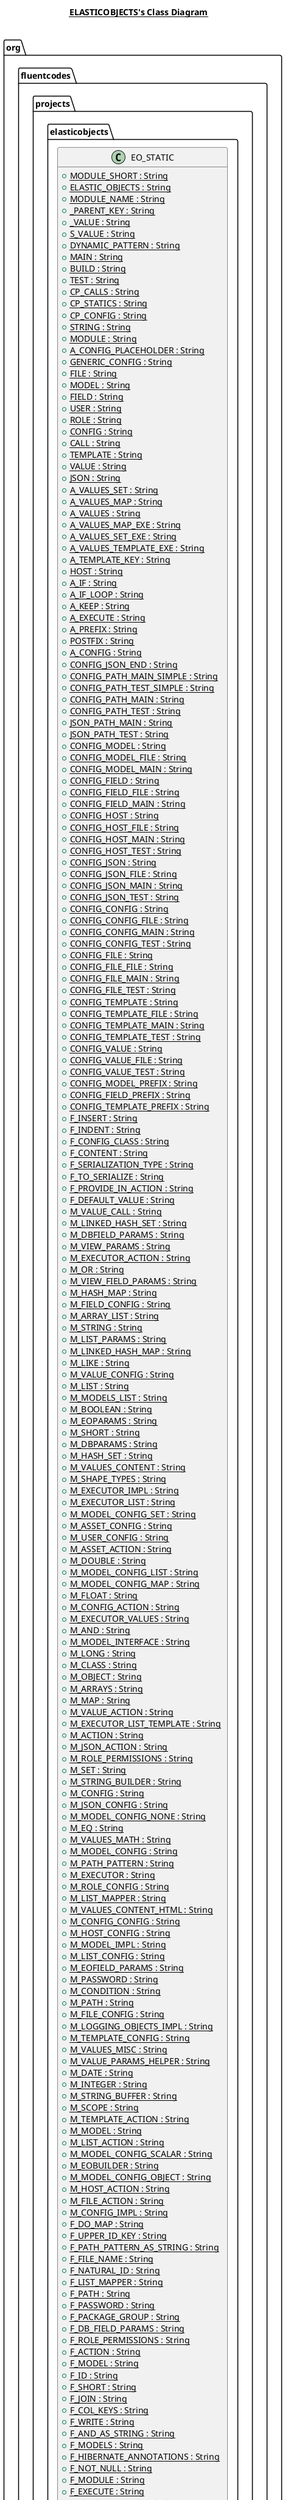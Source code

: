 @startuml

title __ELASTICOBJECTS's Class Diagram__\n

  package org.fluentcodes.projects.elasticobjects {
    class EO_STATIC {
        {static} + MODULE_SHORT : String
        {static} + ELASTIC_OBJECTS : String
        {static} + MODULE_NAME : String
        {static} + _PARENT_KEY : String
        {static} + _VALUE : String
        {static} + S_VALUE : String
        {static} + DYNAMIC_PATTERN : String
        {static} + MAIN : String
        {static} + BUILD : String
        {static} + TEST : String
        {static} + CP_CALLS : String
        {static} + CP_STATICS : String
        {static} + CP_CONFIG : String
        {static} + STRING : String
        {static} + MODULE : String
        {static} + A_CONFIG_PLACEHOLDER : String
        {static} + GENERIC_CONFIG : String
        {static} + FILE : String
        {static} + MODEL : String
        {static} + FIELD : String
        {static} + USER : String
        {static} + ROLE : String
        {static} + CONFIG : String
        {static} + CALL : String
        {static} + TEMPLATE : String
        {static} + VALUE : String
        {static} + JSON : String
        {static} + A_VALUES_SET : String
        {static} + A_VALUES_MAP : String
        {static} + A_VALUES : String
        {static} + A_VALUES_MAP_EXE : String
        {static} + A_VALUES_SET_EXE : String
        {static} + A_VALUES_TEMPLATE_EXE : String
        {static} + A_TEMPLATE_KEY : String
        {static} + HOST : String
        {static} + A_IF : String
        {static} + A_IF_LOOP : String
        {static} + A_KEEP : String
        {static} + A_EXECUTE : String
        {static} + A_PREFIX : String
        {static} + POSTFIX : String
        {static} + A_CONFIG : String
        {static} + CONFIG_JSON_END : String
        {static} + CONFIG_PATH_MAIN_SIMPLE : String
        {static} + CONFIG_PATH_TEST_SIMPLE : String
        {static} + CONFIG_PATH_MAIN : String
        {static} + CONFIG_PATH_TEST : String
        {static} + JSON_PATH_MAIN : String
        {static} + JSON_PATH_TEST : String
        {static} + CONFIG_MODEL : String
        {static} + CONFIG_MODEL_FILE : String
        {static} + CONFIG_MODEL_MAIN : String
        {static} + CONFIG_FIELD : String
        {static} + CONFIG_FIELD_FILE : String
        {static} + CONFIG_FIELD_MAIN : String
        {static} + CONFIG_HOST : String
        {static} + CONFIG_HOST_FILE : String
        {static} + CONFIG_HOST_MAIN : String
        {static} + CONFIG_HOST_TEST : String
        {static} + CONFIG_JSON : String
        {static} + CONFIG_JSON_FILE : String
        {static} + CONFIG_JSON_MAIN : String
        {static} + CONFIG_JSON_TEST : String
        {static} + CONFIG_CONFIG : String
        {static} + CONFIG_CONFIG_FILE : String
        {static} + CONFIG_CONFIG_MAIN : String
        {static} + CONFIG_CONFIG_TEST : String
        {static} + CONFIG_FILE : String
        {static} + CONFIG_FILE_FILE : String
        {static} + CONFIG_FILE_MAIN : String
        {static} + CONFIG_FILE_TEST : String
        {static} + CONFIG_TEMPLATE : String
        {static} + CONFIG_TEMPLATE_FILE : String
        {static} + CONFIG_TEMPLATE_MAIN : String
        {static} + CONFIG_TEMPLATE_TEST : String
        {static} + CONFIG_VALUE : String
        {static} + CONFIG_VALUE_FILE : String
        {static} + CONFIG_VALUE_TEST : String
        {static} + CONFIG_MODEL_PREFIX : String
        {static} + CONFIG_FIELD_PREFIX : String
        {static} + CONFIG_TEMPLATE_PREFIX : String
        {static} + F_INSERT : String
        {static} + F_INDENT : String
        {static} + F_CONFIG_CLASS : String
        {static} + F_CONTENT : String
        {static} + F_SERIALIZATION_TYPE : String
        {static} + F_TO_SERIALIZE : String
        {static} + F_PROVIDE_IN_ACTION : String
        {static} + F_DEFAULT_VALUE : String
        {static} + M_VALUE_CALL : String
        {static} + M_LINKED_HASH_SET : String
        {static} + M_DBFIELD_PARAMS : String
        {static} + M_VIEW_PARAMS : String
        {static} + M_EXECUTOR_ACTION : String
        {static} + M_OR : String
        {static} + M_VIEW_FIELD_PARAMS : String
        {static} + M_HASH_MAP : String
        {static} + M_FIELD_CONFIG : String
        {static} + M_ARRAY_LIST : String
        {static} + M_STRING : String
        {static} + M_LIST_PARAMS : String
        {static} + M_LINKED_HASH_MAP : String
        {static} + M_LIKE : String
        {static} + M_VALUE_CONFIG : String
        {static} + M_LIST : String
        {static} + M_MODELS_LIST : String
        {static} + M_BOOLEAN : String
        {static} + M_EOPARAMS : String
        {static} + M_SHORT : String
        {static} + M_DBPARAMS : String
        {static} + M_HASH_SET : String
        {static} + M_VALUES_CONTENT : String
        {static} + M_SHAPE_TYPES : String
        {static} + M_EXECUTOR_IMPL : String
        {static} + M_EXECUTOR_LIST : String
        {static} + M_MODEL_CONFIG_SET : String
        {static} + M_ASSET_CONFIG : String
        {static} + M_USER_CONFIG : String
        {static} + M_ASSET_ACTION : String
        {static} + M_DOUBLE : String
        {static} + M_MODEL_CONFIG_LIST : String
        {static} + M_MODEL_CONFIG_MAP : String
        {static} + M_FLOAT : String
        {static} + M_CONFIG_ACTION : String
        {static} + M_EXECUTOR_VALUES : String
        {static} + M_AND : String
        {static} + M_MODEL_INTERFACE : String
        {static} + M_LONG : String
        {static} + M_CLASS : String
        {static} + M_OBJECT : String
        {static} + M_ARRAYS : String
        {static} + M_MAP : String
        {static} + M_VALUE_ACTION : String
        {static} + M_EXECUTOR_LIST_TEMPLATE : String
        {static} + M_ACTION : String
        {static} + M_JSON_ACTION : String
        {static} + M_ROLE_PERMISSIONS : String
        {static} + M_SET : String
        {static} + M_STRING_BUILDER : String
        {static} + M_CONFIG : String
        {static} + M_JSON_CONFIG : String
        {static} + M_MODEL_CONFIG_NONE : String
        {static} + M_EQ : String
        {static} + M_VALUES_MATH : String
        {static} + M_MODEL_CONFIG : String
        {static} + M_PATH_PATTERN : String
        {static} + M_EXECUTOR : String
        {static} + M_ROLE_CONFIG : String
        {static} + M_LIST_MAPPER : String
        {static} + M_VALUES_CONTENT_HTML : String
        {static} + M_CONFIG_CONFIG : String
        {static} + M_HOST_CONFIG : String
        {static} + M_MODEL_IMPL : String
        {static} + M_LIST_CONFIG : String
        {static} + M_EOFIELD_PARAMS : String
        {static} + M_PASSWORD : String
        {static} + M_CONDITION : String
        {static} + M_PATH : String
        {static} + M_FILE_CONFIG : String
        {static} + M_LOGGING_OBJECTS_IMPL : String
        {static} + M_TEMPLATE_CONFIG : String
        {static} + M_VALUES_MISC : String
        {static} + M_VALUE_PARAMS_HELPER : String
        {static} + M_DATE : String
        {static} + M_INTEGER : String
        {static} + M_STRING_BUFFER : String
        {static} + M_SCOPE : String
        {static} + M_TEMPLATE_ACTION : String
        {static} + M_MODEL : String
        {static} + M_LIST_ACTION : String
        {static} + M_MODEL_CONFIG_SCALAR : String
        {static} + M_EOBUILDER : String
        {static} + M_MODEL_CONFIG_OBJECT : String
        {static} + M_HOST_ACTION : String
        {static} + M_FILE_ACTION : String
        {static} + M_CONFIG_IMPL : String
        {static} + F_DO_MAP : String
        {static} + F_UPPER_ID_KEY : String
        {static} + F_PATH_PATTERN_AS_STRING : String
        {static} + F_FILE_NAME : String
        {static} + F_NATURAL_ID : String
        {static} + F_LIST_MAPPER : String
        {static} + F_PATH : String
        {static} + F_PASSWORD : String
        {static} + F_PACKAGE_GROUP : String
        {static} + F_DB_FIELD_PARAMS : String
        {static} + F_ROLE_PERMISSIONS : String
        {static} + F_ACTION : String
        {static} + F_MODEL : String
        {static} + F_ID : String
        {static} + F_SHORT : String
        {static} + F_JOIN : String
        {static} + F_COL_KEYS : String
        {static} + F_WRITE : String
        {static} + F_AND_AS_STRING : String
        {static} + F_MODELS : String
        {static} + F_HIBERNATE_ANNOTATIONS : String
        {static} + F_NOT_NULL : String
        {static} + F_MODULE : String
        {static} + F_EXECUTE : String
        {static} + F_IGNORE_HEADER : String
        {static} + F_FILTER_SUB_MODULE : String
        {static} + F_SHAPE_TYPE : String
        {static} + F_UNIQUE : String
        {static} + F_INPUT_KEY : String
        {static} + F_VIEW_FIELD_PARAMS : String
        {static} + F_WHERE_AS_STRING : String
        {static} + F_TEMPLATE : String
        {static} + F_HOST_NAME : String
        {static} + F_LOG : String
        {static} + F_ROW_HEAD : String
        {static} + F_METHODS : String
        {static} + F_EO_FIELD_PARAMS : String
        {static} + F_EOPARAMS_CREATE : String
        {static} + F_FILE_KEY : String
        {static} + F_HIBERNATE : String
        {static} + F_COL_KEYS_AS_STRING : String
        {static} + F_LIST_PARAMS : String
        {static} + F_PERMISSIONS_CREATE : String
        {static} + F_CACHED : String
        {static} + F_ROW_START : String
        {static} + F_VIEW_PARAMS : String
        {static} + F_KEY : String
        {static} + F_SCS_KEY : String
        {static} + F_TABLE : String
        {static} + F_UPPER_ID : String
        {static} + F_LOOP_PATH : String
        {static} + F_VIEW_KEY : String
        {static} + F_EO_PARAMS : String
        {static} + F_CUSTOM_FIELD_PARAMS : String
        {static} + F_FIELD_KEYS : String
        {static} + F_MODEL_KEY : String
        {static} + F_FILTER : String
        {static} + F_ATTRIBUTES : String
        {static} + F_ROW_END : String
        {static} + F_CALC : String
        {static} + F_MAP_PATH : String
        {static} + F_DB_PARAMS : String
        {static} + F_PROTOCOL : String
        {static} + F_ACTION_MAP : String
        {static} + F_CREATE : String
        {static} + F_NATURAL_KEYS : String
        {static} + F_MODEL_KEYS : String
        {static} + F_INFO : String
        {static} + F_PACKAGE_PATH : String
        {static} + F_ROW_DELIMITER : String
        {static} + F_READ : String
        {static} + F_DEFAULT_IMPLEMENTATION : String
        {static} + F_FILTER_MODULE : String
        {static} + F_CUSTOM_PARAMS : String
        {static} + F_FIELD_KEY : String
        {static} + F_AUTHOR : String
        {static} + F_SUPER_KEY : String
        {static} + F_MODELS_LIST : String
        {static} + F_CREATION_DATE : String
        {static} + F_USER_KEY : String
        {static} + F_FILTER_KEY : String
        {static} + F_CONFIG_KEY : String
        {static} + F_ENTRIES : String
        {static} + F_ID_KEY : String
        {static} + F_PORT : String
        {static} + F_JSON_KEY : String
        {static} + F_SUB_MODULE : String
        {static} + F_NAME : String
        {static} + F_FIELDS : String
        {static} + F_JOIN_INVERSE : String
        {static} + F_OR_AS_STRING : String
        {static} + F_FIELD_NAME : String
        {static} + F_ATTRIBUTE_LIST : String
        {static} + F_ORIGIN : String
        {static} + F_ROLES : String
        {static} + F_DESCRIPTION : String
        {static} + F_FIELD_DELIMITER : String
        {static} + F_MODEL_CONFIG_KEY : String
        {static} + F_DELETE : String
        {static} + F_EXPANDED : String
        {static} + F_AND : String
        {static} + F_SCOPE : String
        {static} + F_PATH_PATTERN : String
        {static} + F_VALUE_KEY : String
        {static} + F_VALUE : String
        {static} + F_SERIALIZED : String
        {static} + F_INTERFACES : String
        {static} + F_OR : String
        {static} + F_FILE_PATH : String
        {static} + F_VALUE_AS_STRING : String
        {static} + F_LENGTH : String
        {static} + F_MAP_KEY : String
        {static} + F_HOST_KEY : String
        {static} + F_USER_NAME : String
        {static} + F_FILTER_CONFIG_CLASS : String
        {static} + F_FILTER_CONFIG_NAME : String
        {static} + F_USER : String
        {static} + F_TEMPLATE_KEY : String
        {static} + H_LOCALHOST : String
        {static} + H_LOCAL : String
        {static} + FILE_EO_STATIC_JAVA : String
        {static} + FILE_EO_STATIC_TEST_JAVA : String
        {static} + FILE_EO_STATIC_BUILD_JAVA : String
        {static} + J_CONTENT : String
        {static} + J_MODULE_CONFIG_JSON : String
        {static} + T_CONTENT : String
        {static} + CON_NEWLINE : String
        {static} + CON_TAB : String
        {static} + CON_SEMICOLON : String
        {static} + CON_SPACE : String
    }
  }
  



right footer


PlantUML diagram generated by SketchIt! (https://bitbucket.org/pmesmeur/sketch.it)
For more information about this tool, please contact philippe.mesmeur@gmail.com
endfooter

@enduml
